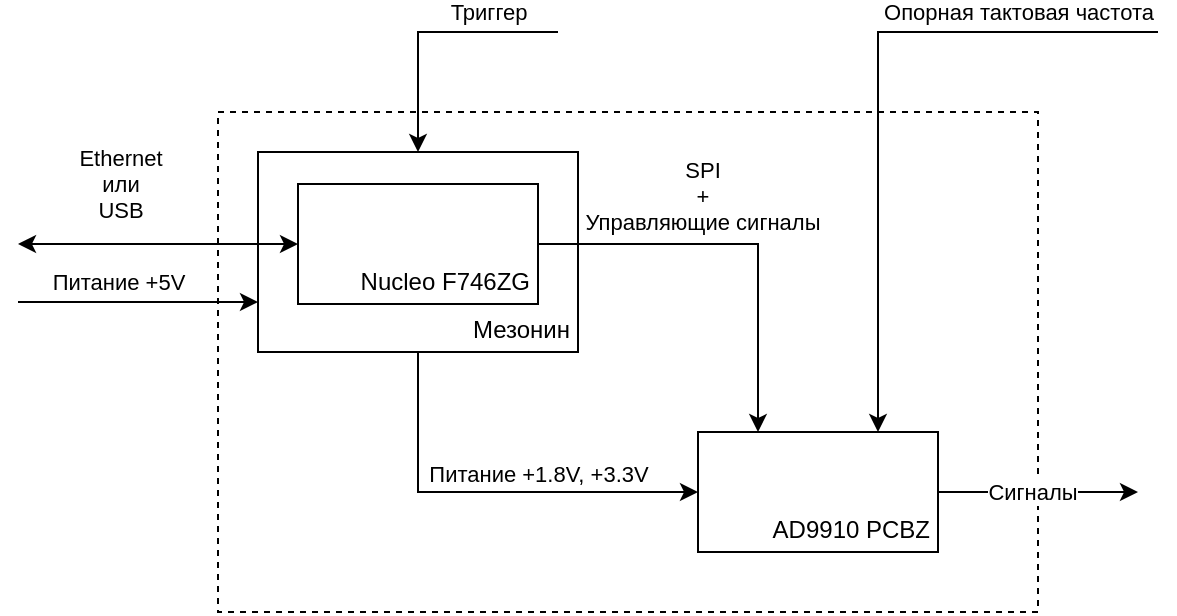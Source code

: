 <mxfile version="22.1.21" type="device">
  <diagram name="Page-1" id="a9-rrz3fW7aQYh7XYW_a">
    <mxGraphModel dx="811" dy="227" grid="1" gridSize="10" guides="1" tooltips="1" connect="1" arrows="1" fold="1" page="1" pageScale="1" pageWidth="600" pageHeight="337" math="0" shadow="0">
      <root>
        <mxCell id="0" />
        <mxCell id="1" parent="0" />
        <mxCell id="GmUQW74l0LE2CPmm961G-1" value="" style="rounded=0;whiteSpace=wrap;html=1;dashed=1;" parent="1" vertex="1">
          <mxGeometry x="120" y="410" width="410" height="250" as="geometry" />
        </mxCell>
        <mxCell id="7maLEqiS_soe_jhM0fCU-4" style="edgeStyle=orthogonalEdgeStyle;rounded=0;orthogonalLoop=1;jettySize=auto;html=1;startArrow=classic;startFill=1;endArrow=none;endFill=0;" parent="1" source="7maLEqiS_soe_jhM0fCU-2" edge="1">
          <mxGeometry relative="1" as="geometry">
            <mxPoint x="590" y="370" as="targetPoint" />
            <Array as="points">
              <mxPoint x="450" y="370" />
            </Array>
          </mxGeometry>
        </mxCell>
        <mxCell id="7maLEqiS_soe_jhM0fCU-15" value="Опорная тактовая частота" style="edgeLabel;html=1;align=center;verticalAlign=middle;resizable=0;points=[];" parent="7maLEqiS_soe_jhM0fCU-4" vertex="1" connectable="0">
          <mxGeometry x="0.408" y="-1" relative="1" as="geometry">
            <mxPoint x="30" y="-11" as="offset" />
          </mxGeometry>
        </mxCell>
        <mxCell id="7maLEqiS_soe_jhM0fCU-16" style="edgeStyle=orthogonalEdgeStyle;rounded=0;orthogonalLoop=1;jettySize=auto;html=1;" parent="1" source="7maLEqiS_soe_jhM0fCU-2" edge="1">
          <mxGeometry relative="1" as="geometry">
            <mxPoint x="580" y="600" as="targetPoint" />
          </mxGeometry>
        </mxCell>
        <mxCell id="7maLEqiS_soe_jhM0fCU-17" value="Сигналы" style="edgeLabel;html=1;align=center;verticalAlign=middle;resizable=0;points=[];" parent="7maLEqiS_soe_jhM0fCU-16" vertex="1" connectable="0">
          <mxGeometry x="-0.061" relative="1" as="geometry">
            <mxPoint as="offset" />
          </mxGeometry>
        </mxCell>
        <mxCell id="7maLEqiS_soe_jhM0fCU-2" value="AD9910 PCBZ" style="rounded=0;whiteSpace=wrap;html=1;align=right;verticalAlign=bottom;spacing=4;" parent="1" vertex="1">
          <mxGeometry x="360" y="570" width="120" height="60" as="geometry" />
        </mxCell>
        <mxCell id="7maLEqiS_soe_jhM0fCU-7" style="edgeStyle=orthogonalEdgeStyle;rounded=0;orthogonalLoop=1;jettySize=auto;html=1;startArrow=classic;startFill=1;endArrow=none;endFill=0;exitX=0;exitY=0.75;exitDx=0;exitDy=0;" parent="1" source="7maLEqiS_soe_jhM0fCU-5" edge="1">
          <mxGeometry relative="1" as="geometry">
            <mxPoint x="20" y="505" as="targetPoint" />
          </mxGeometry>
        </mxCell>
        <mxCell id="7maLEqiS_soe_jhM0fCU-8" value="Питание +5V" style="edgeLabel;html=1;align=center;verticalAlign=middle;resizable=0;points=[];" parent="7maLEqiS_soe_jhM0fCU-7" vertex="1" connectable="0">
          <mxGeometry x="0.681" y="-1" relative="1" as="geometry">
            <mxPoint x="31" y="-9" as="offset" />
          </mxGeometry>
        </mxCell>
        <mxCell id="6ak60_m9Tixykozr6kx4-1" style="edgeStyle=orthogonalEdgeStyle;rounded=0;orthogonalLoop=1;jettySize=auto;html=1;startArrow=classic;startFill=1;endArrow=none;endFill=0;" edge="1" parent="1" source="7maLEqiS_soe_jhM0fCU-5">
          <mxGeometry relative="1" as="geometry">
            <mxPoint x="290" y="370" as="targetPoint" />
            <Array as="points">
              <mxPoint x="220" y="370" />
              <mxPoint x="280" y="370" />
            </Array>
          </mxGeometry>
        </mxCell>
        <mxCell id="6ak60_m9Tixykozr6kx4-2" value="Триггер" style="edgeLabel;html=1;align=center;verticalAlign=middle;resizable=0;points=[];" vertex="1" connectable="0" parent="6ak60_m9Tixykozr6kx4-1">
          <mxGeometry x="0.46" y="1" relative="1" as="geometry">
            <mxPoint y="-9" as="offset" />
          </mxGeometry>
        </mxCell>
        <mxCell id="7maLEqiS_soe_jhM0fCU-5" value="Мезонин" style="rounded=0;whiteSpace=wrap;html=1;align=right;verticalAlign=bottom;spacing=4;" parent="1" vertex="1">
          <mxGeometry x="140" y="430" width="160" height="100" as="geometry" />
        </mxCell>
        <mxCell id="7maLEqiS_soe_jhM0fCU-6" style="edgeStyle=orthogonalEdgeStyle;rounded=0;orthogonalLoop=1;jettySize=auto;html=1;entryX=0.25;entryY=0;entryDx=0;entryDy=0;" parent="1" source="7maLEqiS_soe_jhM0fCU-1" target="7maLEqiS_soe_jhM0fCU-2" edge="1">
          <mxGeometry relative="1" as="geometry" />
        </mxCell>
        <mxCell id="6ak60_m9Tixykozr6kx4-3" value="SPI&lt;br style=&quot;font-size: 11px;&quot;&gt;+&lt;br style=&quot;font-size: 11px;&quot;&gt;Управляющие сигналы" style="edgeLabel;html=1;align=center;verticalAlign=middle;resizable=0;points=[];fontSize=11;labelBackgroundColor=default;labelBorderColor=none;" vertex="1" connectable="0" parent="7maLEqiS_soe_jhM0fCU-6">
          <mxGeometry x="0.02" y="-2" relative="1" as="geometry">
            <mxPoint x="-22" y="-26" as="offset" />
          </mxGeometry>
        </mxCell>
        <mxCell id="7maLEqiS_soe_jhM0fCU-9" style="edgeStyle=orthogonalEdgeStyle;rounded=0;orthogonalLoop=1;jettySize=auto;html=1;startArrow=classic;startFill=1;" parent="1" source="7maLEqiS_soe_jhM0fCU-1" edge="1">
          <mxGeometry relative="1" as="geometry">
            <mxPoint x="20" y="476" as="targetPoint" />
            <Array as="points" />
          </mxGeometry>
        </mxCell>
        <mxCell id="7maLEqiS_soe_jhM0fCU-12" value="Ethernet&lt;br&gt;или&lt;br&gt;USB" style="edgeLabel;html=1;align=center;verticalAlign=middle;resizable=0;points=[];" parent="7maLEqiS_soe_jhM0fCU-9" vertex="1" connectable="0">
          <mxGeometry x="-0.093" y="2" relative="1" as="geometry">
            <mxPoint x="-26" y="-32" as="offset" />
          </mxGeometry>
        </mxCell>
        <mxCell id="7maLEqiS_soe_jhM0fCU-1" value="Nucleo F746ZG" style="rounded=0;whiteSpace=wrap;html=1;align=right;verticalAlign=bottom;spacing=4;" parent="1" vertex="1">
          <mxGeometry x="160" y="446" width="120" height="60" as="geometry" />
        </mxCell>
        <mxCell id="7maLEqiS_soe_jhM0fCU-13" style="edgeStyle=orthogonalEdgeStyle;rounded=0;orthogonalLoop=1;jettySize=auto;html=1;entryX=0;entryY=0.5;entryDx=0;entryDy=0;exitX=0.5;exitY=1;exitDx=0;exitDy=0;" parent="1" source="7maLEqiS_soe_jhM0fCU-5" target="7maLEqiS_soe_jhM0fCU-2" edge="1">
          <mxGeometry relative="1" as="geometry" />
        </mxCell>
        <mxCell id="7maLEqiS_soe_jhM0fCU-14" value="Питание +1.8V, +3.3V" style="edgeLabel;html=1;align=center;verticalAlign=middle;resizable=0;points=[];" parent="7maLEqiS_soe_jhM0fCU-13" vertex="1" connectable="0">
          <mxGeometry x="-0.681" y="1" relative="1" as="geometry">
            <mxPoint x="59" y="27" as="offset" />
          </mxGeometry>
        </mxCell>
      </root>
    </mxGraphModel>
  </diagram>
</mxfile>
